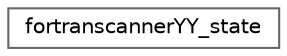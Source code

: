 digraph "Graphical Class Hierarchy"
{
 // INTERACTIVE_SVG=YES
 // LATEX_PDF_SIZE
  bgcolor="transparent";
  edge [fontname=Helvetica,fontsize=10,labelfontname=Helvetica,labelfontsize=10];
  node [fontname=Helvetica,fontsize=10,shape=box,height=0.2,width=0.4];
  rankdir="LR";
  Node0 [label="fortranscannerYY_state",height=0.2,width=0.4,color="grey40", fillcolor="white", style="filled",URL="$d6/d4a/structfortranscanner_y_y__state.html",tooltip=" "];
}
